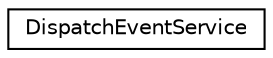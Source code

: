 digraph "Graphical Class Hierarchy"
{
 // LATEX_PDF_SIZE
  edge [fontname="Helvetica",fontsize="10",labelfontname="Helvetica",labelfontsize="10"];
  node [fontname="Helvetica",fontsize="10",shape=record];
  rankdir="LR";
  Node0 [label="DispatchEventService",height=0.2,width=0.4,color="black", fillcolor="white", style="filled",URL="$classDispatchEventService.html",tooltip=" "];
}

